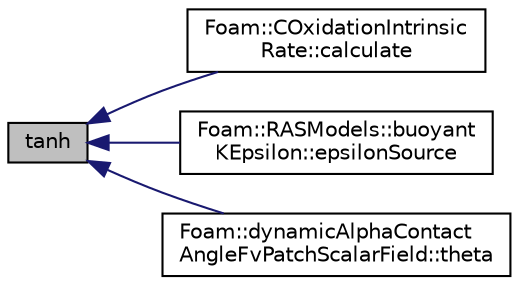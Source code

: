 digraph "tanh"
{
  bgcolor="transparent";
  edge [fontname="Helvetica",fontsize="10",labelfontname="Helvetica",labelfontsize="10"];
  node [fontname="Helvetica",fontsize="10",shape=record];
  rankdir="LR";
  Node1 [label="tanh",height=0.2,width=0.4,color="black", fillcolor="grey75", style="filled", fontcolor="black"];
  Node1 -> Node2 [dir="back",color="midnightblue",fontsize="10",style="solid",fontname="Helvetica"];
  Node2 [label="Foam::COxidationIntrinsic\lRate::calculate",height=0.2,width=0.4,color="black",URL="$a00427.html#ab60820d725d0b8fccafa5d674f0c4ce1",tooltip="Update surface reactions. "];
  Node1 -> Node3 [dir="back",color="midnightblue",fontsize="10",style="solid",fontname="Helvetica"];
  Node3 [label="Foam::RASModels::buoyant\lKEpsilon::epsilonSource",height=0.2,width=0.4,color="black",URL="$a00169.html#a735aae63c00c42eb78545a9a53aca979"];
  Node1 -> Node4 [dir="back",color="midnightblue",fontsize="10",style="solid",fontname="Helvetica"];
  Node4 [label="Foam::dynamicAlphaContact\lAngleFvPatchScalarField::theta",height=0.2,width=0.4,color="black",URL="$a00594.html#ad6f790c5de1521e77c477ad3794ee1b6",tooltip="Evaluate and return dynamic contact-angle. "];
}
